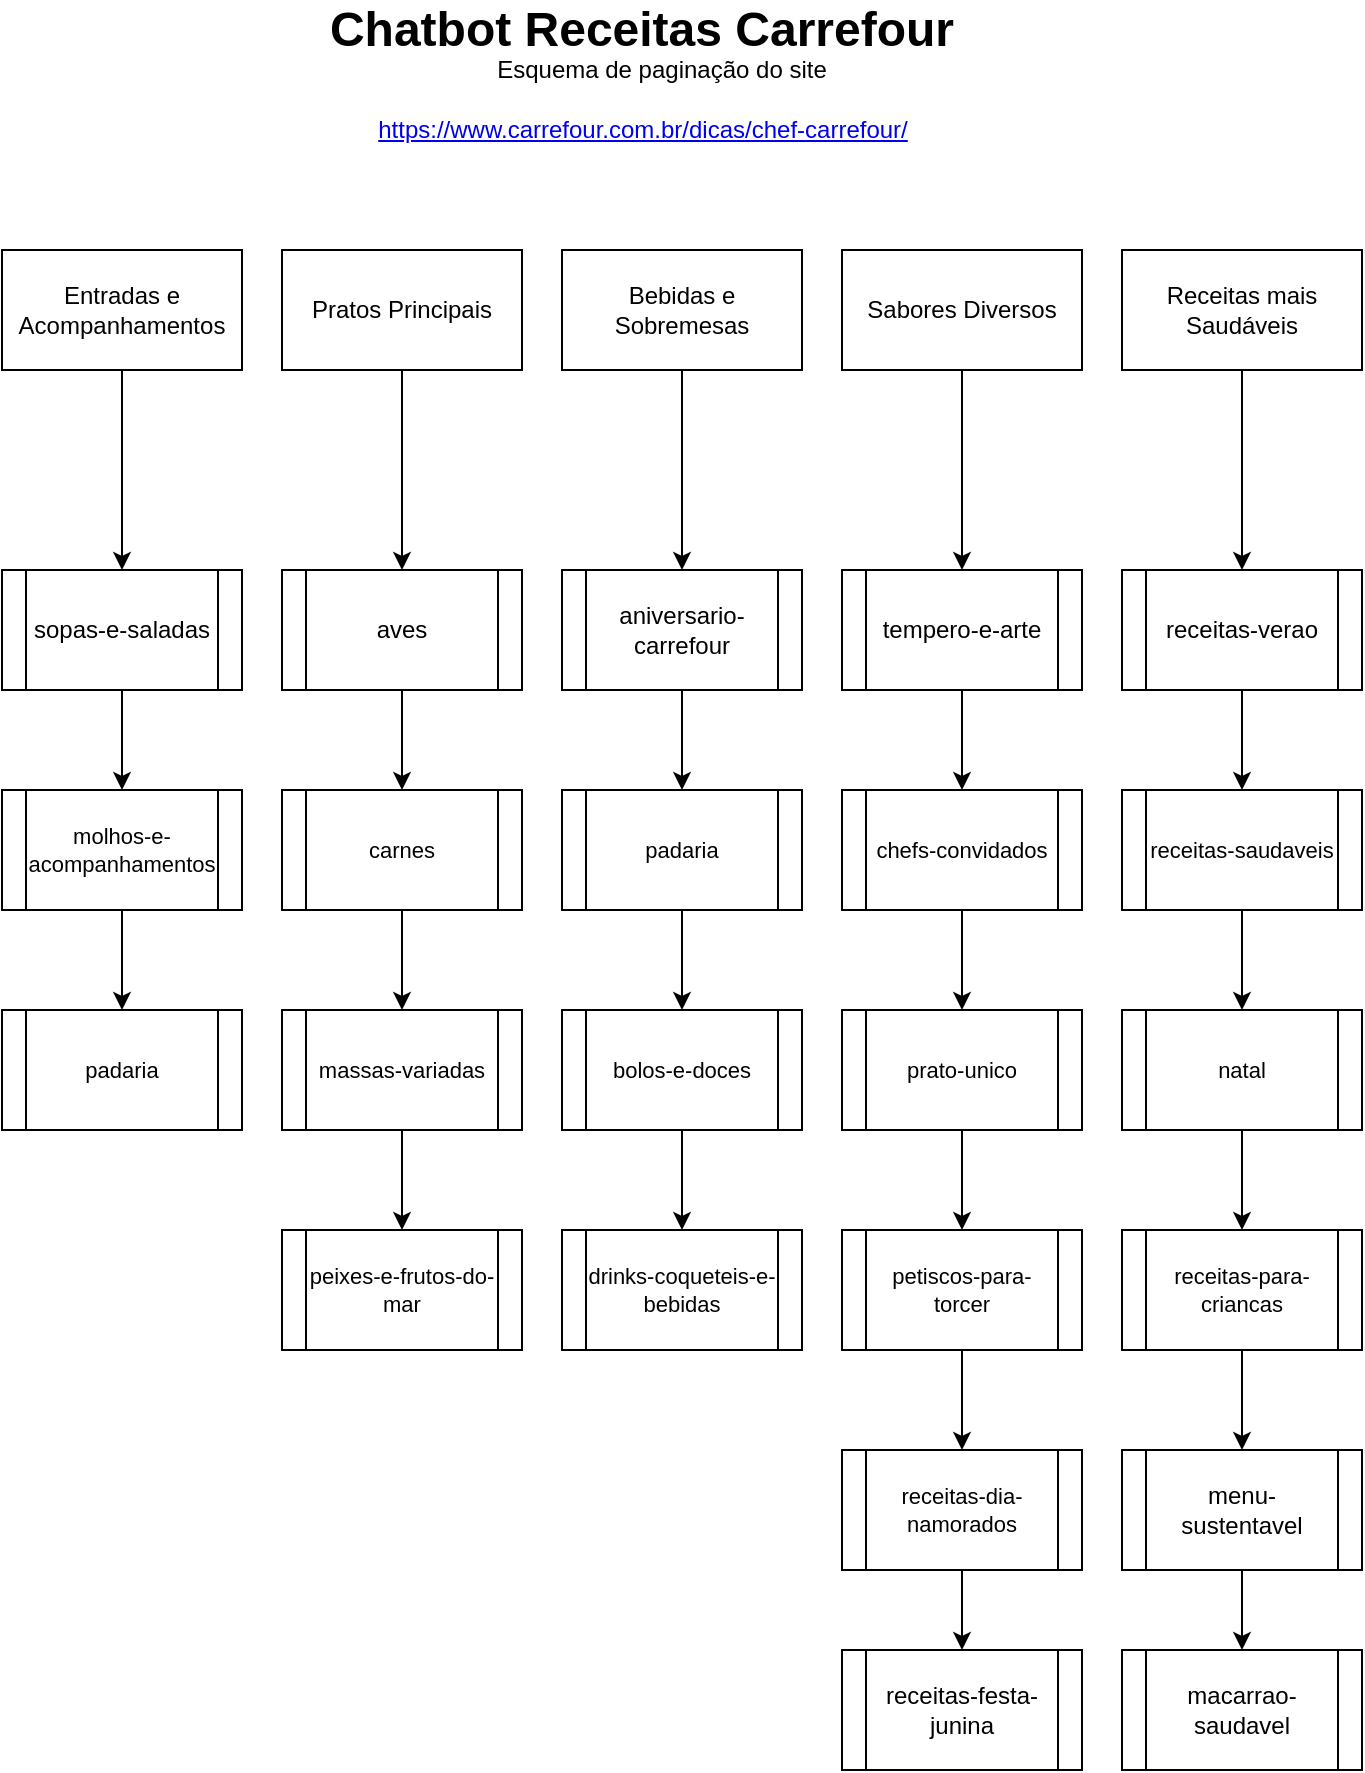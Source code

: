 <mxfile version="13.5.7" type="device"><diagram id="fxd0daUXQXdiUS_-A-Ew" name="Page-1"><mxGraphModel dx="1024" dy="592" grid="1" gridSize="10" guides="1" tooltips="1" connect="1" arrows="1" fold="1" page="1" pageScale="1" pageWidth="827" pageHeight="1169" math="0" shadow="0"><root><mxCell id="0"/><mxCell id="1" parent="0"/><mxCell id="Ni4Gq0Oo-WLErJVv_pGj-1" value="&lt;font style=&quot;font-size: 24px&quot;&gt;&lt;b&gt;Chatbot Receitas Carrefour&lt;/b&gt;&lt;/font&gt;" style="text;html=1;strokeColor=none;fillColor=none;align=center;verticalAlign=middle;whiteSpace=wrap;rounded=0;" parent="1" vertex="1"><mxGeometry x="230" y="20" width="340" height="20" as="geometry"/></mxCell><mxCell id="Ni4Gq0Oo-WLErJVv_pGj-48" value="" style="edgeStyle=orthogonalEdgeStyle;rounded=0;orthogonalLoop=1;jettySize=auto;html=1;entryX=0.5;entryY=0;entryDx=0;entryDy=0;" parent="1" source="Ni4Gq0Oo-WLErJVv_pGj-2" target="Ni4Gq0Oo-WLErJVv_pGj-11" edge="1"><mxGeometry relative="1" as="geometry"/></mxCell><mxCell id="Ni4Gq0Oo-WLErJVv_pGj-2" value="Entradas e Acompanhamentos" style="rounded=0;whiteSpace=wrap;html=1;" parent="1" vertex="1"><mxGeometry x="80" y="140" width="120" height="60" as="geometry"/></mxCell><mxCell id="Ni4Gq0Oo-WLErJVv_pGj-49" value="" style="edgeStyle=orthogonalEdgeStyle;rounded=0;orthogonalLoop=1;jettySize=auto;html=1;" parent="1" source="Ni4Gq0Oo-WLErJVv_pGj-3" target="Ni4Gq0Oo-WLErJVv_pGj-14" edge="1"><mxGeometry relative="1" as="geometry"/></mxCell><mxCell id="Ni4Gq0Oo-WLErJVv_pGj-3" value="Pratos Principais" style="whiteSpace=wrap;html=1;rounded=0;" parent="1" vertex="1"><mxGeometry x="220" y="140" width="120" height="60" as="geometry"/></mxCell><mxCell id="Ni4Gq0Oo-WLErJVv_pGj-50" value="" style="edgeStyle=orthogonalEdgeStyle;rounded=0;orthogonalLoop=1;jettySize=auto;html=1;" parent="1" source="Ni4Gq0Oo-WLErJVv_pGj-7" target="Ni4Gq0Oo-WLErJVv_pGj-18" edge="1"><mxGeometry relative="1" as="geometry"/></mxCell><mxCell id="Ni4Gq0Oo-WLErJVv_pGj-7" value="Bebidas e Sobremesas" style="rounded=0;whiteSpace=wrap;html=1;" parent="1" vertex="1"><mxGeometry x="360" y="140" width="120" height="60" as="geometry"/></mxCell><mxCell id="Ni4Gq0Oo-WLErJVv_pGj-51" value="" style="edgeStyle=orthogonalEdgeStyle;rounded=0;orthogonalLoop=1;jettySize=auto;html=1;" parent="1" source="Ni4Gq0Oo-WLErJVv_pGj-8" target="Ni4Gq0Oo-WLErJVv_pGj-22" edge="1"><mxGeometry relative="1" as="geometry"/></mxCell><mxCell id="Ni4Gq0Oo-WLErJVv_pGj-8" value="Sabores Diversos" style="rounded=0;whiteSpace=wrap;html=1;" parent="1" vertex="1"><mxGeometry x="500" y="140" width="120" height="60" as="geometry"/></mxCell><mxCell id="Ni4Gq0Oo-WLErJVv_pGj-52" value="" style="edgeStyle=orthogonalEdgeStyle;rounded=0;orthogonalLoop=1;jettySize=auto;html=1;" parent="1" source="Ni4Gq0Oo-WLErJVv_pGj-9" target="Ni4Gq0Oo-WLErJVv_pGj-28" edge="1"><mxGeometry relative="1" as="geometry"/></mxCell><mxCell id="Ni4Gq0Oo-WLErJVv_pGj-9" value="Receitas mais Saudáveis" style="rounded=0;whiteSpace=wrap;html=1;" parent="1" vertex="1"><mxGeometry x="640" y="140" width="120" height="60" as="geometry"/></mxCell><mxCell id="Ni4Gq0Oo-WLErJVv_pGj-10" value="&lt;a href=&quot;https://www.carrefour.com.br/dicas/chef-carrefour/&quot;&gt;https://www.carrefour.com.br/dicas/chef-carrefour/&lt;/a&gt;" style="text;html=1;align=center;verticalAlign=middle;resizable=0;points=[];autosize=1;" parent="1" vertex="1"><mxGeometry x="260" y="70" width="280" height="20" as="geometry"/></mxCell><mxCell id="Ni4Gq0Oo-WLErJVv_pGj-53" value="" style="edgeStyle=orthogonalEdgeStyle;rounded=0;orthogonalLoop=1;jettySize=auto;html=1;labelBackgroundColor=#ffffff;fontSize=11;" parent="1" source="Ni4Gq0Oo-WLErJVv_pGj-11" target="Ni4Gq0Oo-WLErJVv_pGj-12" edge="1"><mxGeometry relative="1" as="geometry"/></mxCell><mxCell id="Ni4Gq0Oo-WLErJVv_pGj-11" value="sopas-e-saladas" style="shape=process;whiteSpace=wrap;html=1;backgroundOutline=1;" parent="1" vertex="1"><mxGeometry x="80" y="300" width="120" height="60" as="geometry"/></mxCell><mxCell id="Ni4Gq0Oo-WLErJVv_pGj-58" value="" style="edgeStyle=orthogonalEdgeStyle;rounded=0;orthogonalLoop=1;jettySize=auto;html=1;labelBackgroundColor=#ffffff;fontSize=11;" parent="1" source="Ni4Gq0Oo-WLErJVv_pGj-12" target="Ni4Gq0Oo-WLErJVv_pGj-13" edge="1"><mxGeometry relative="1" as="geometry"/></mxCell><mxCell id="Ni4Gq0Oo-WLErJVv_pGj-12" value="molhos-e-acompanhamentos" style="shape=process;whiteSpace=wrap;html=1;backgroundOutline=1;labelBackgroundColor=#ffffff;fontSize=11;" parent="1" vertex="1"><mxGeometry x="80" y="410" width="120" height="60" as="geometry"/></mxCell><mxCell id="Ni4Gq0Oo-WLErJVv_pGj-13" value="padaria" style="shape=process;whiteSpace=wrap;html=1;backgroundOutline=1;labelBackgroundColor=#ffffff;fontSize=11;" parent="1" vertex="1"><mxGeometry x="80" y="520" width="120" height="60" as="geometry"/></mxCell><mxCell id="Ni4Gq0Oo-WLErJVv_pGj-54" value="" style="edgeStyle=orthogonalEdgeStyle;rounded=0;orthogonalLoop=1;jettySize=auto;html=1;labelBackgroundColor=#ffffff;fontSize=11;" parent="1" source="Ni4Gq0Oo-WLErJVv_pGj-14" target="Ni4Gq0Oo-WLErJVv_pGj-15" edge="1"><mxGeometry relative="1" as="geometry"/></mxCell><mxCell id="Ni4Gq0Oo-WLErJVv_pGj-14" value="aves" style="shape=process;whiteSpace=wrap;html=1;backgroundOutline=1;" parent="1" vertex="1"><mxGeometry x="220" y="300" width="120" height="60" as="geometry"/></mxCell><mxCell id="Ni4Gq0Oo-WLErJVv_pGj-59" value="" style="edgeStyle=orthogonalEdgeStyle;rounded=0;orthogonalLoop=1;jettySize=auto;html=1;labelBackgroundColor=#ffffff;fontSize=11;" parent="1" source="Ni4Gq0Oo-WLErJVv_pGj-15" target="Ni4Gq0Oo-WLErJVv_pGj-16" edge="1"><mxGeometry relative="1" as="geometry"/></mxCell><mxCell id="Ni4Gq0Oo-WLErJVv_pGj-15" value="carnes" style="shape=process;whiteSpace=wrap;html=1;backgroundOutline=1;labelBackgroundColor=#ffffff;fontSize=11;" parent="1" vertex="1"><mxGeometry x="220" y="410" width="120" height="60" as="geometry"/></mxCell><mxCell id="Ni4Gq0Oo-WLErJVv_pGj-63" value="" style="edgeStyle=orthogonalEdgeStyle;rounded=0;orthogonalLoop=1;jettySize=auto;html=1;labelBackgroundColor=#ffffff;fontSize=11;" parent="1" source="Ni4Gq0Oo-WLErJVv_pGj-16" target="Ni4Gq0Oo-WLErJVv_pGj-17" edge="1"><mxGeometry relative="1" as="geometry"/></mxCell><mxCell id="Ni4Gq0Oo-WLErJVv_pGj-16" value="massas-variadas" style="shape=process;whiteSpace=wrap;html=1;backgroundOutline=1;labelBackgroundColor=#ffffff;fontSize=11;" parent="1" vertex="1"><mxGeometry x="220" y="520" width="120" height="60" as="geometry"/></mxCell><mxCell id="Ni4Gq0Oo-WLErJVv_pGj-17" value="peixes-e-frutos-do-mar" style="shape=process;whiteSpace=wrap;html=1;backgroundOutline=1;labelBackgroundColor=#ffffff;fontSize=11;" parent="1" vertex="1"><mxGeometry x="220" y="630" width="120" height="60" as="geometry"/></mxCell><mxCell id="Ni4Gq0Oo-WLErJVv_pGj-55" value="" style="edgeStyle=orthogonalEdgeStyle;rounded=0;orthogonalLoop=1;jettySize=auto;html=1;labelBackgroundColor=#ffffff;fontSize=11;" parent="1" source="Ni4Gq0Oo-WLErJVv_pGj-18" target="Ni4Gq0Oo-WLErJVv_pGj-19" edge="1"><mxGeometry relative="1" as="geometry"/></mxCell><mxCell id="Ni4Gq0Oo-WLErJVv_pGj-18" value="aniversario-carrefour" style="shape=process;whiteSpace=wrap;html=1;backgroundOutline=1;" parent="1" vertex="1"><mxGeometry x="360" y="300" width="120" height="60" as="geometry"/></mxCell><mxCell id="Ni4Gq0Oo-WLErJVv_pGj-60" value="" style="edgeStyle=orthogonalEdgeStyle;rounded=0;orthogonalLoop=1;jettySize=auto;html=1;labelBackgroundColor=#ffffff;fontSize=11;" parent="1" source="Ni4Gq0Oo-WLErJVv_pGj-19" target="Ni4Gq0Oo-WLErJVv_pGj-20" edge="1"><mxGeometry relative="1" as="geometry"/></mxCell><mxCell id="Ni4Gq0Oo-WLErJVv_pGj-19" value="padaria" style="shape=process;whiteSpace=wrap;html=1;backgroundOutline=1;labelBackgroundColor=#ffffff;fontSize=11;" parent="1" vertex="1"><mxGeometry x="360" y="410" width="120" height="60" as="geometry"/></mxCell><mxCell id="Ni4Gq0Oo-WLErJVv_pGj-64" value="" style="edgeStyle=orthogonalEdgeStyle;rounded=0;orthogonalLoop=1;jettySize=auto;html=1;labelBackgroundColor=#ffffff;fontSize=11;" parent="1" source="Ni4Gq0Oo-WLErJVv_pGj-20" target="Ni4Gq0Oo-WLErJVv_pGj-21" edge="1"><mxGeometry relative="1" as="geometry"/></mxCell><mxCell id="Ni4Gq0Oo-WLErJVv_pGj-20" value="bolos-e-doces" style="shape=process;whiteSpace=wrap;html=1;backgroundOutline=1;labelBackgroundColor=#ffffff;fontSize=11;" parent="1" vertex="1"><mxGeometry x="360" y="520" width="120" height="60" as="geometry"/></mxCell><mxCell id="Ni4Gq0Oo-WLErJVv_pGj-21" value="drinks-coqueteis-e-bebidas" style="shape=process;whiteSpace=wrap;html=1;backgroundOutline=1;labelBackgroundColor=#ffffff;fontSize=11;" parent="1" vertex="1"><mxGeometry x="360" y="630" width="120" height="60" as="geometry"/></mxCell><mxCell id="Ni4Gq0Oo-WLErJVv_pGj-56" value="" style="edgeStyle=orthogonalEdgeStyle;rounded=0;orthogonalLoop=1;jettySize=auto;html=1;labelBackgroundColor=#ffffff;fontSize=11;" parent="1" source="Ni4Gq0Oo-WLErJVv_pGj-22" target="Ni4Gq0Oo-WLErJVv_pGj-23" edge="1"><mxGeometry relative="1" as="geometry"/></mxCell><mxCell id="Ni4Gq0Oo-WLErJVv_pGj-22" value="tempero-e-arte" style="shape=process;whiteSpace=wrap;html=1;backgroundOutline=1;" parent="1" vertex="1"><mxGeometry x="500" y="300" width="120" height="60" as="geometry"/></mxCell><mxCell id="Ni4Gq0Oo-WLErJVv_pGj-61" value="" style="edgeStyle=orthogonalEdgeStyle;rounded=0;orthogonalLoop=1;jettySize=auto;html=1;labelBackgroundColor=#ffffff;fontSize=11;" parent="1" source="Ni4Gq0Oo-WLErJVv_pGj-23" target="Ni4Gq0Oo-WLErJVv_pGj-24" edge="1"><mxGeometry relative="1" as="geometry"/></mxCell><mxCell id="Ni4Gq0Oo-WLErJVv_pGj-23" value="chefs-convidados" style="shape=process;whiteSpace=wrap;html=1;backgroundOutline=1;labelBackgroundColor=#ffffff;fontSize=11;" parent="1" vertex="1"><mxGeometry x="500" y="410" width="120" height="60" as="geometry"/></mxCell><mxCell id="Ni4Gq0Oo-WLErJVv_pGj-65" value="" style="edgeStyle=orthogonalEdgeStyle;rounded=0;orthogonalLoop=1;jettySize=auto;html=1;labelBackgroundColor=#ffffff;fontSize=11;" parent="1" source="Ni4Gq0Oo-WLErJVv_pGj-24" target="Ni4Gq0Oo-WLErJVv_pGj-25" edge="1"><mxGeometry relative="1" as="geometry"/></mxCell><mxCell id="Ni4Gq0Oo-WLErJVv_pGj-24" value="prato-unico" style="shape=process;whiteSpace=wrap;html=1;backgroundOutline=1;labelBackgroundColor=#ffffff;fontSize=11;" parent="1" vertex="1"><mxGeometry x="500" y="520" width="120" height="60" as="geometry"/></mxCell><mxCell id="Ni4Gq0Oo-WLErJVv_pGj-67" value="" style="edgeStyle=orthogonalEdgeStyle;rounded=0;orthogonalLoop=1;jettySize=auto;html=1;labelBackgroundColor=#ffffff;fontSize=11;" parent="1" source="Ni4Gq0Oo-WLErJVv_pGj-25" target="Ni4Gq0Oo-WLErJVv_pGj-26" edge="1"><mxGeometry relative="1" as="geometry"/></mxCell><mxCell id="Ni4Gq0Oo-WLErJVv_pGj-25" value="petiscos-para-torcer" style="shape=process;whiteSpace=wrap;html=1;backgroundOutline=1;labelBackgroundColor=#ffffff;fontSize=11;" parent="1" vertex="1"><mxGeometry x="500" y="630" width="120" height="60" as="geometry"/></mxCell><mxCell id="Ni4Gq0Oo-WLErJVv_pGj-69" value="" style="edgeStyle=orthogonalEdgeStyle;rounded=0;orthogonalLoop=1;jettySize=auto;html=1;" parent="1" source="Ni4Gq0Oo-WLErJVv_pGj-26" target="Ni4Gq0Oo-WLErJVv_pGj-27" edge="1"><mxGeometry relative="1" as="geometry"/></mxCell><mxCell id="Ni4Gq0Oo-WLErJVv_pGj-26" value="receitas-dia-namorados" style="shape=process;whiteSpace=wrap;html=1;backgroundOutline=1;labelBackgroundColor=#ffffff;fontSize=11;" parent="1" vertex="1"><mxGeometry x="500" y="740" width="120" height="60" as="geometry"/></mxCell><mxCell id="Ni4Gq0Oo-WLErJVv_pGj-27" value="receitas-festa-junina" style="shape=process;whiteSpace=wrap;html=1;backgroundOutline=1;" parent="1" vertex="1"><mxGeometry x="500" y="840" width="120" height="60" as="geometry"/></mxCell><mxCell id="Ni4Gq0Oo-WLErJVv_pGj-57" value="" style="edgeStyle=orthogonalEdgeStyle;rounded=0;orthogonalLoop=1;jettySize=auto;html=1;labelBackgroundColor=#ffffff;fontSize=11;" parent="1" source="Ni4Gq0Oo-WLErJVv_pGj-28" target="Ni4Gq0Oo-WLErJVv_pGj-29" edge="1"><mxGeometry relative="1" as="geometry"/></mxCell><mxCell id="Ni4Gq0Oo-WLErJVv_pGj-28" value="receitas-verao" style="shape=process;whiteSpace=wrap;html=1;backgroundOutline=1;" parent="1" vertex="1"><mxGeometry x="640" y="300" width="120" height="60" as="geometry"/></mxCell><mxCell id="Ni4Gq0Oo-WLErJVv_pGj-62" value="" style="edgeStyle=orthogonalEdgeStyle;rounded=0;orthogonalLoop=1;jettySize=auto;html=1;labelBackgroundColor=#ffffff;fontSize=11;" parent="1" source="Ni4Gq0Oo-WLErJVv_pGj-29" target="Ni4Gq0Oo-WLErJVv_pGj-30" edge="1"><mxGeometry relative="1" as="geometry"/></mxCell><mxCell id="Ni4Gq0Oo-WLErJVv_pGj-29" value="receitas-saudaveis" style="shape=process;whiteSpace=wrap;html=1;backgroundOutline=1;labelBackgroundColor=#ffffff;fontSize=11;" parent="1" vertex="1"><mxGeometry x="640" y="410" width="120" height="60" as="geometry"/></mxCell><mxCell id="Ni4Gq0Oo-WLErJVv_pGj-66" value="" style="edgeStyle=orthogonalEdgeStyle;rounded=0;orthogonalLoop=1;jettySize=auto;html=1;labelBackgroundColor=#ffffff;fontSize=11;" parent="1" source="Ni4Gq0Oo-WLErJVv_pGj-30" edge="1"><mxGeometry relative="1" as="geometry"><mxPoint x="700" y="630" as="targetPoint"/></mxGeometry></mxCell><mxCell id="Ni4Gq0Oo-WLErJVv_pGj-30" value="natal" style="shape=process;whiteSpace=wrap;html=1;backgroundOutline=1;labelBackgroundColor=#ffffff;fontSize=11;" parent="1" vertex="1"><mxGeometry x="640" y="520" width="120" height="60" as="geometry"/></mxCell><mxCell id="YlIcwSIUjVssQBL8vlrW-5" value="" style="edgeStyle=orthogonalEdgeStyle;rounded=0;orthogonalLoop=1;jettySize=auto;html=1;labelBackgroundColor=#ffffff;fontSize=11;" edge="1" parent="1" source="Ni4Gq0Oo-WLErJVv_pGj-32" target="Ni4Gq0Oo-WLErJVv_pGj-33"><mxGeometry relative="1" as="geometry"/></mxCell><mxCell id="Ni4Gq0Oo-WLErJVv_pGj-32" value="receitas-para-criancas" style="shape=process;whiteSpace=wrap;html=1;backgroundOutline=1;labelBackgroundColor=#ffffff;fontSize=11;" parent="1" vertex="1"><mxGeometry x="640" y="630" width="120" height="60" as="geometry"/></mxCell><mxCell id="YlIcwSIUjVssQBL8vlrW-6" value="" style="edgeStyle=orthogonalEdgeStyle;rounded=0;orthogonalLoop=1;jettySize=auto;html=1;labelBackgroundColor=#ffffff;fontSize=11;" edge="1" parent="1" source="Ni4Gq0Oo-WLErJVv_pGj-33" target="Ni4Gq0Oo-WLErJVv_pGj-34"><mxGeometry relative="1" as="geometry"/></mxCell><mxCell id="Ni4Gq0Oo-WLErJVv_pGj-33" value="menu-sustentavel" style="shape=process;whiteSpace=wrap;html=1;backgroundOutline=1;" parent="1" vertex="1"><mxGeometry x="640" y="740" width="120" height="60" as="geometry"/></mxCell><mxCell id="Ni4Gq0Oo-WLErJVv_pGj-34" value="macarrao-saudavel" style="shape=process;whiteSpace=wrap;html=1;backgroundOutline=1;" parent="1" vertex="1"><mxGeometry x="640" y="840" width="120" height="60" as="geometry"/></mxCell><mxCell id="YlIcwSIUjVssQBL8vlrW-2" value="Esquema de paginação do site" style="text;html=1;strokeColor=none;fillColor=none;align=center;verticalAlign=middle;whiteSpace=wrap;rounded=0;" vertex="1" parent="1"><mxGeometry x="320" y="40" width="180" height="20" as="geometry"/></mxCell></root></mxGraphModel></diagram></mxfile>